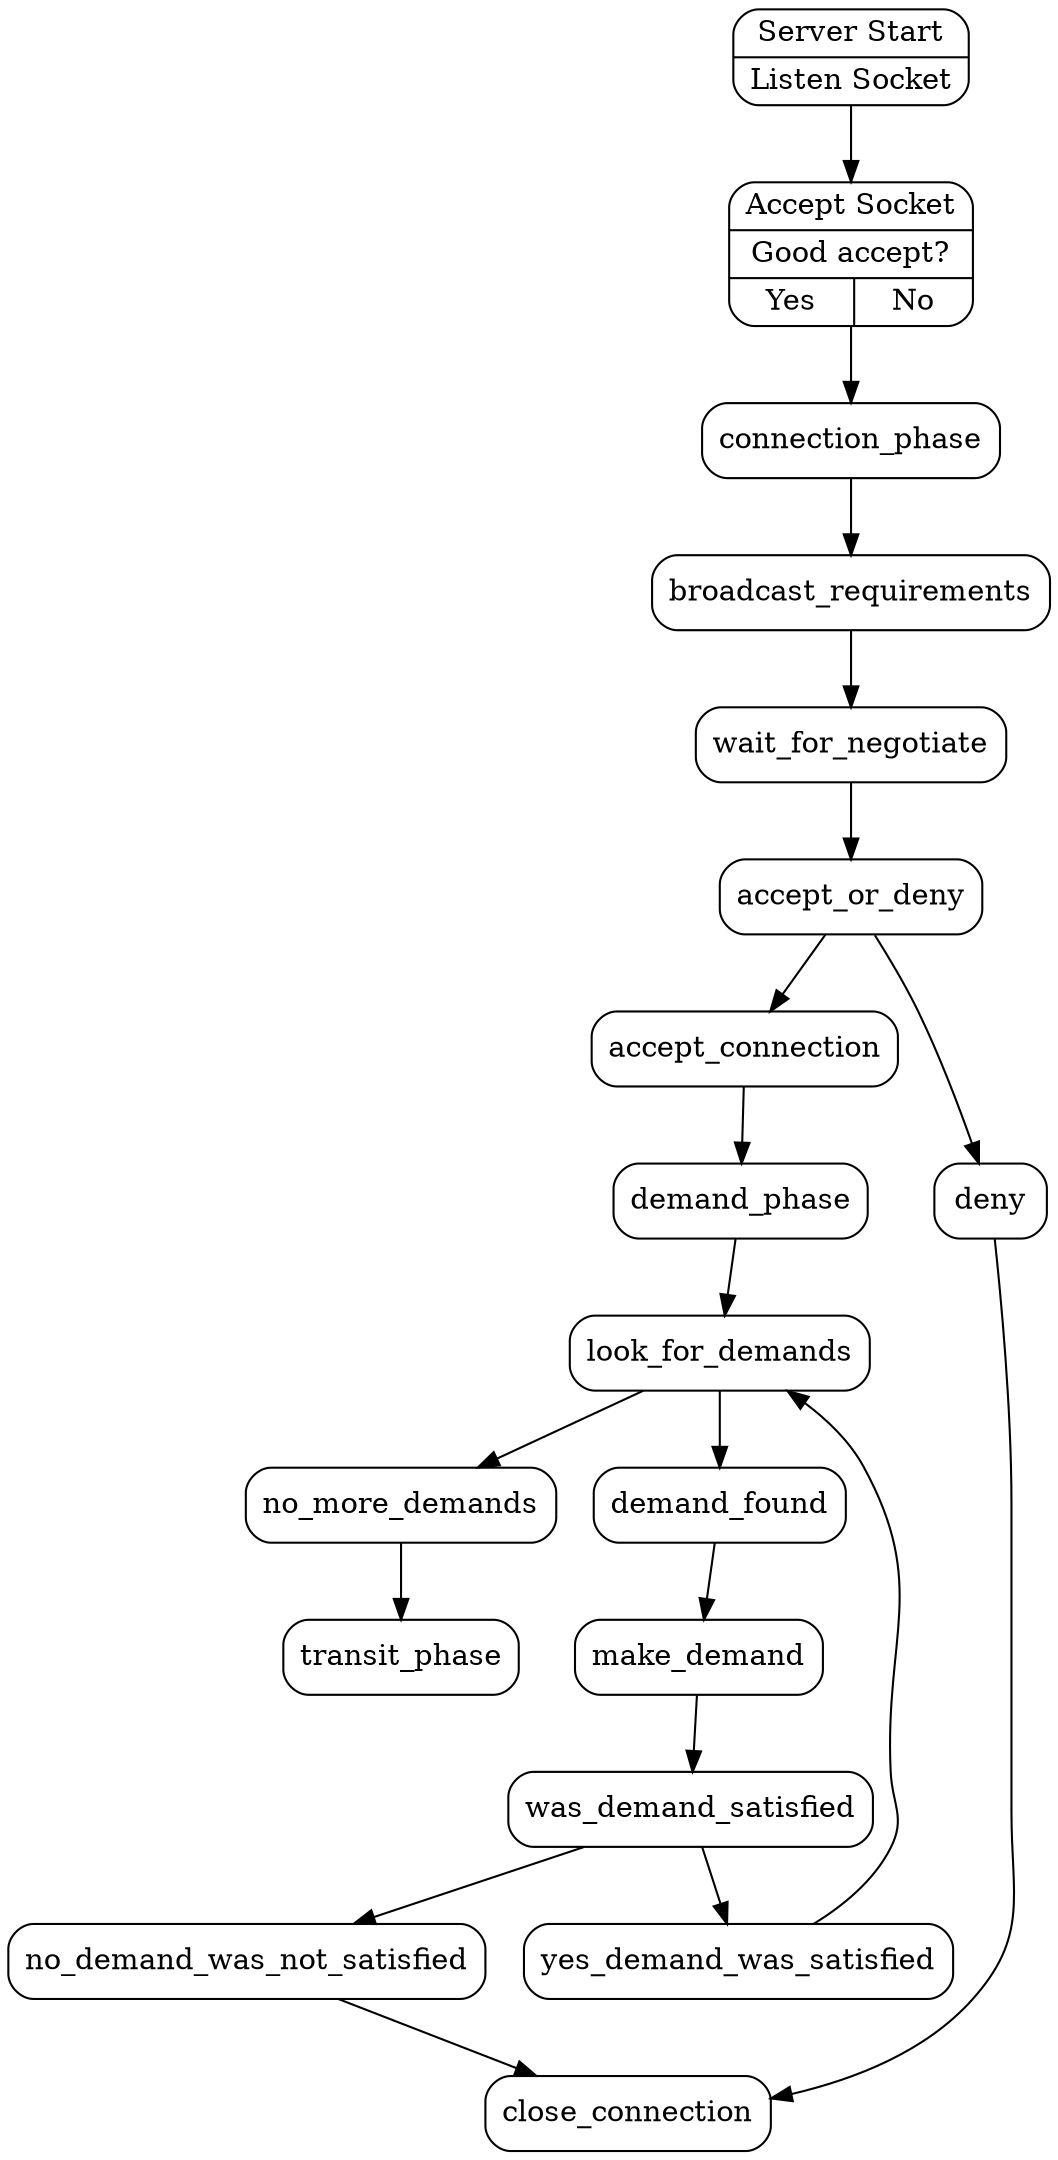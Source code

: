 // $Revision$

digraph G {

    graph [];
    node  [shape=Mrecord];
    edge  [];

    "server_start"  [label="{Server Start|Listen Socket}"];
    "accept_socket" [label="{Accept Socket|Good accept?|{Yes|No}}"];


    server_start -> accept_socket -> connection_phase -> broadcast_requirements -> wait_for_negotiate -> accept_or_deny -> accept_connection -> demand_phase

    demand_phase -> look_for_demands -> no_more_demands -> transit_phase

    look_for_demands -> demand_found -> make_demand -> was_demand_satisfied

    was_demand_satisfied -> no_demand_was_not_satisfied -> close_connection

    was_demand_satisfied -> yes_demand_was_satisfied
      yes_demand_was_satisfied -> look_for_demands [constraint=false]



    accept_or_deny -> deny -> close_connection




}